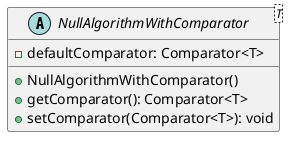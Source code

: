@startuml

    abstract class NullAlgorithmWithComparator<T> {
        -defaultComparator: Comparator<T>
        +NullAlgorithmWithComparator()
        +getComparator(): Comparator<T>
        +setComparator(Comparator<T>): void
    }

@enduml
